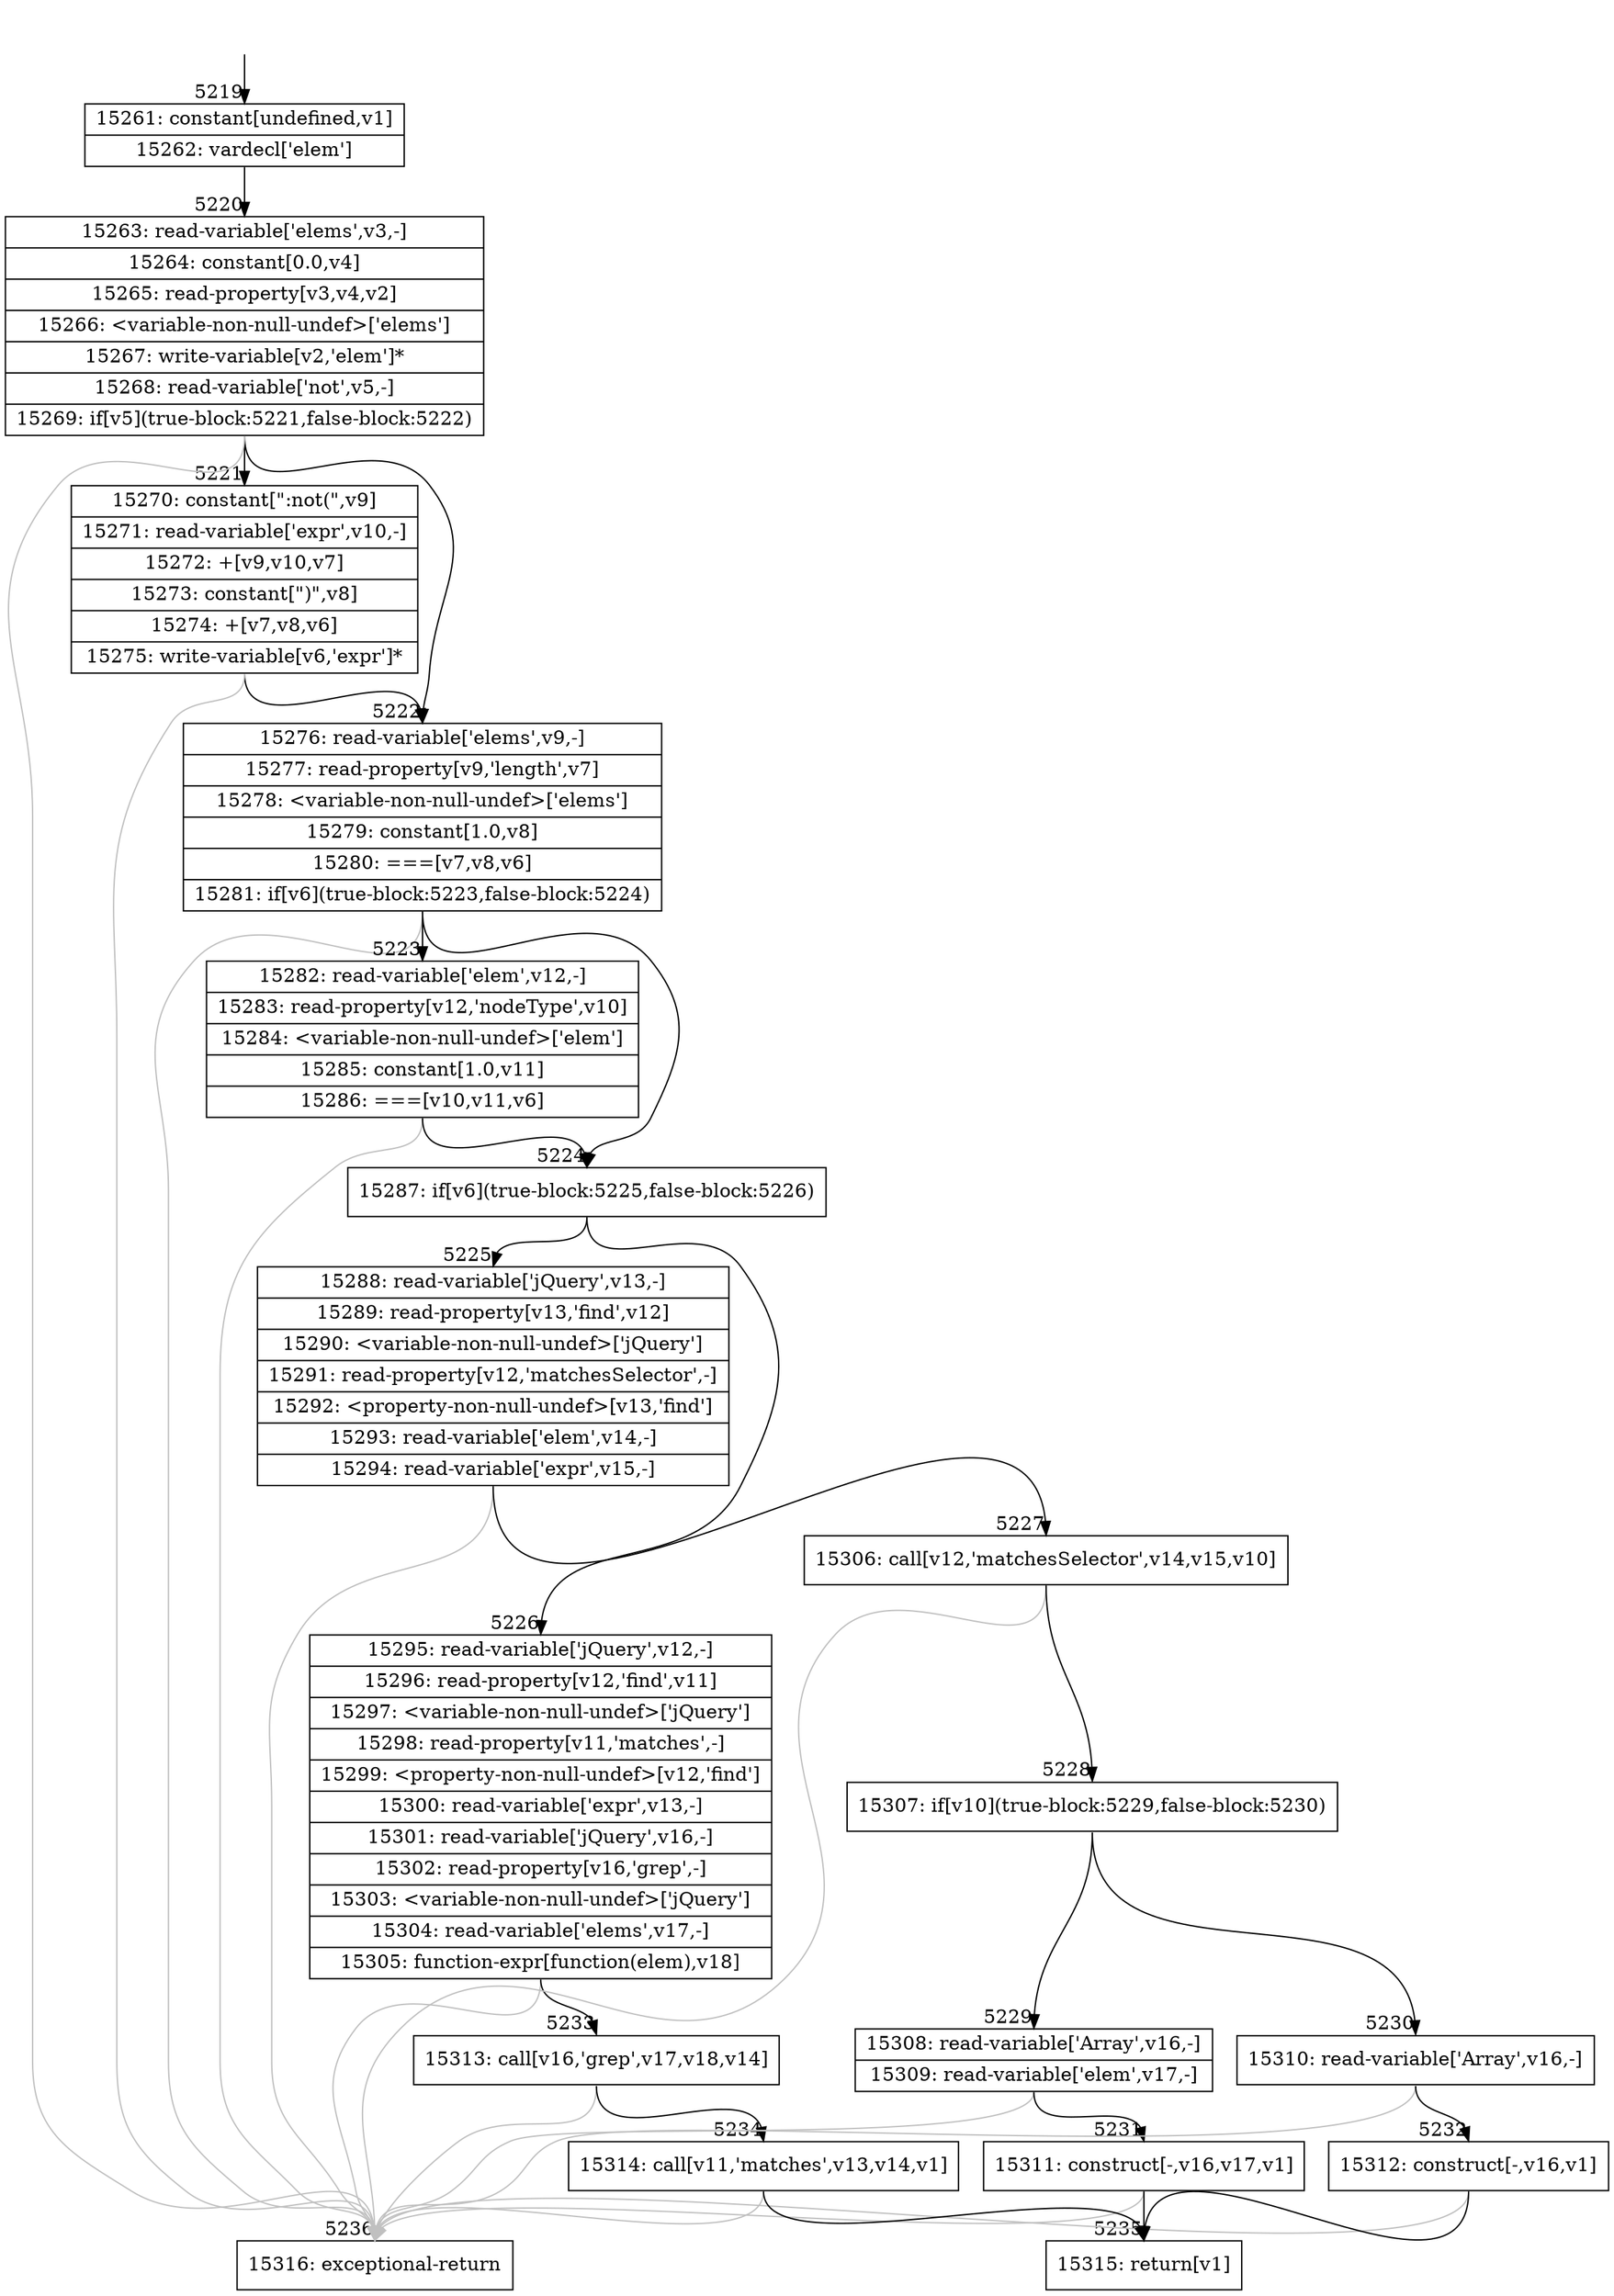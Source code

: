 digraph {
rankdir="TD"
BB_entry339[shape=none,label=""];
BB_entry339 -> BB5219 [tailport=s, headport=n, headlabel="    5219"]
BB5219 [shape=record label="{15261: constant[undefined,v1]|15262: vardecl['elem']}" ] 
BB5219 -> BB5220 [tailport=s, headport=n, headlabel="      5220"]
BB5220 [shape=record label="{15263: read-variable['elems',v3,-]|15264: constant[0.0,v4]|15265: read-property[v3,v4,v2]|15266: \<variable-non-null-undef\>['elems']|15267: write-variable[v2,'elem']*|15268: read-variable['not',v5,-]|15269: if[v5](true-block:5221,false-block:5222)}" ] 
BB5220 -> BB5221 [tailport=s, headport=n, headlabel="      5221"]
BB5220 -> BB5222 [tailport=s, headport=n, headlabel="      5222"]
BB5220 -> BB5236 [tailport=s, headport=n, color=gray, headlabel="      5236"]
BB5221 [shape=record label="{15270: constant[\":not(\",v9]|15271: read-variable['expr',v10,-]|15272: +[v9,v10,v7]|15273: constant[\")\",v8]|15274: +[v7,v8,v6]|15275: write-variable[v6,'expr']*}" ] 
BB5221 -> BB5222 [tailport=s, headport=n]
BB5221 -> BB5236 [tailport=s, headport=n, color=gray]
BB5222 [shape=record label="{15276: read-variable['elems',v9,-]|15277: read-property[v9,'length',v7]|15278: \<variable-non-null-undef\>['elems']|15279: constant[1.0,v8]|15280: ===[v7,v8,v6]|15281: if[v6](true-block:5223,false-block:5224)}" ] 
BB5222 -> BB5224 [tailport=s, headport=n, headlabel="      5224"]
BB5222 -> BB5223 [tailport=s, headport=n, headlabel="      5223"]
BB5222 -> BB5236 [tailport=s, headport=n, color=gray]
BB5223 [shape=record label="{15282: read-variable['elem',v12,-]|15283: read-property[v12,'nodeType',v10]|15284: \<variable-non-null-undef\>['elem']|15285: constant[1.0,v11]|15286: ===[v10,v11,v6]}" ] 
BB5223 -> BB5224 [tailport=s, headport=n]
BB5223 -> BB5236 [tailport=s, headport=n, color=gray]
BB5224 [shape=record label="{15287: if[v6](true-block:5225,false-block:5226)}" ] 
BB5224 -> BB5225 [tailport=s, headport=n, headlabel="      5225"]
BB5224 -> BB5226 [tailport=s, headport=n, headlabel="      5226"]
BB5225 [shape=record label="{15288: read-variable['jQuery',v13,-]|15289: read-property[v13,'find',v12]|15290: \<variable-non-null-undef\>['jQuery']|15291: read-property[v12,'matchesSelector',-]|15292: \<property-non-null-undef\>[v13,'find']|15293: read-variable['elem',v14,-]|15294: read-variable['expr',v15,-]}" ] 
BB5225 -> BB5227 [tailport=s, headport=n, headlabel="      5227"]
BB5225 -> BB5236 [tailport=s, headport=n, color=gray]
BB5226 [shape=record label="{15295: read-variable['jQuery',v12,-]|15296: read-property[v12,'find',v11]|15297: \<variable-non-null-undef\>['jQuery']|15298: read-property[v11,'matches',-]|15299: \<property-non-null-undef\>[v12,'find']|15300: read-variable['expr',v13,-]|15301: read-variable['jQuery',v16,-]|15302: read-property[v16,'grep',-]|15303: \<variable-non-null-undef\>['jQuery']|15304: read-variable['elems',v17,-]|15305: function-expr[function(elem),v18]}" ] 
BB5226 -> BB5233 [tailport=s, headport=n, headlabel="      5233"]
BB5226 -> BB5236 [tailport=s, headport=n, color=gray]
BB5227 [shape=record label="{15306: call[v12,'matchesSelector',v14,v15,v10]}" ] 
BB5227 -> BB5228 [tailport=s, headport=n, headlabel="      5228"]
BB5227 -> BB5236 [tailport=s, headport=n, color=gray]
BB5228 [shape=record label="{15307: if[v10](true-block:5229,false-block:5230)}" ] 
BB5228 -> BB5229 [tailport=s, headport=n, headlabel="      5229"]
BB5228 -> BB5230 [tailport=s, headport=n, headlabel="      5230"]
BB5229 [shape=record label="{15308: read-variable['Array',v16,-]|15309: read-variable['elem',v17,-]}" ] 
BB5229 -> BB5231 [tailport=s, headport=n, headlabel="      5231"]
BB5229 -> BB5236 [tailport=s, headport=n, color=gray]
BB5230 [shape=record label="{15310: read-variable['Array',v16,-]}" ] 
BB5230 -> BB5232 [tailport=s, headport=n, headlabel="      5232"]
BB5230 -> BB5236 [tailport=s, headport=n, color=gray]
BB5231 [shape=record label="{15311: construct[-,v16,v17,v1]}" ] 
BB5231 -> BB5235 [tailport=s, headport=n, headlabel="      5235"]
BB5231 -> BB5236 [tailport=s, headport=n, color=gray]
BB5232 [shape=record label="{15312: construct[-,v16,v1]}" ] 
BB5232 -> BB5235 [tailport=s, headport=n]
BB5232 -> BB5236 [tailport=s, headport=n, color=gray]
BB5233 [shape=record label="{15313: call[v16,'grep',v17,v18,v14]}" ] 
BB5233 -> BB5234 [tailport=s, headport=n, headlabel="      5234"]
BB5233 -> BB5236 [tailport=s, headport=n, color=gray]
BB5234 [shape=record label="{15314: call[v11,'matches',v13,v14,v1]}" ] 
BB5234 -> BB5235 [tailport=s, headport=n]
BB5234 -> BB5236 [tailport=s, headport=n, color=gray]
BB5235 [shape=record label="{15315: return[v1]}" ] 
BB5236 [shape=record label="{15316: exceptional-return}" ] 
}

